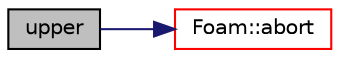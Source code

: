 digraph "upper"
{
  bgcolor="transparent";
  edge [fontname="Helvetica",fontsize="10",labelfontname="Helvetica",labelfontsize="10"];
  node [fontname="Helvetica",fontsize="10",shape=record];
  rankdir="LR";
  Node600 [label="upper",height=0.2,width=0.4,color="black", fillcolor="grey75", style="filled", fontcolor="black"];
  Node600 -> Node601 [color="midnightblue",fontsize="10",style="solid",fontname="Helvetica"];
  Node601 [label="Foam::abort",height=0.2,width=0.4,color="red",URL="$a21851.html#a447107a607d03e417307c203fa5fb44b"];
}
